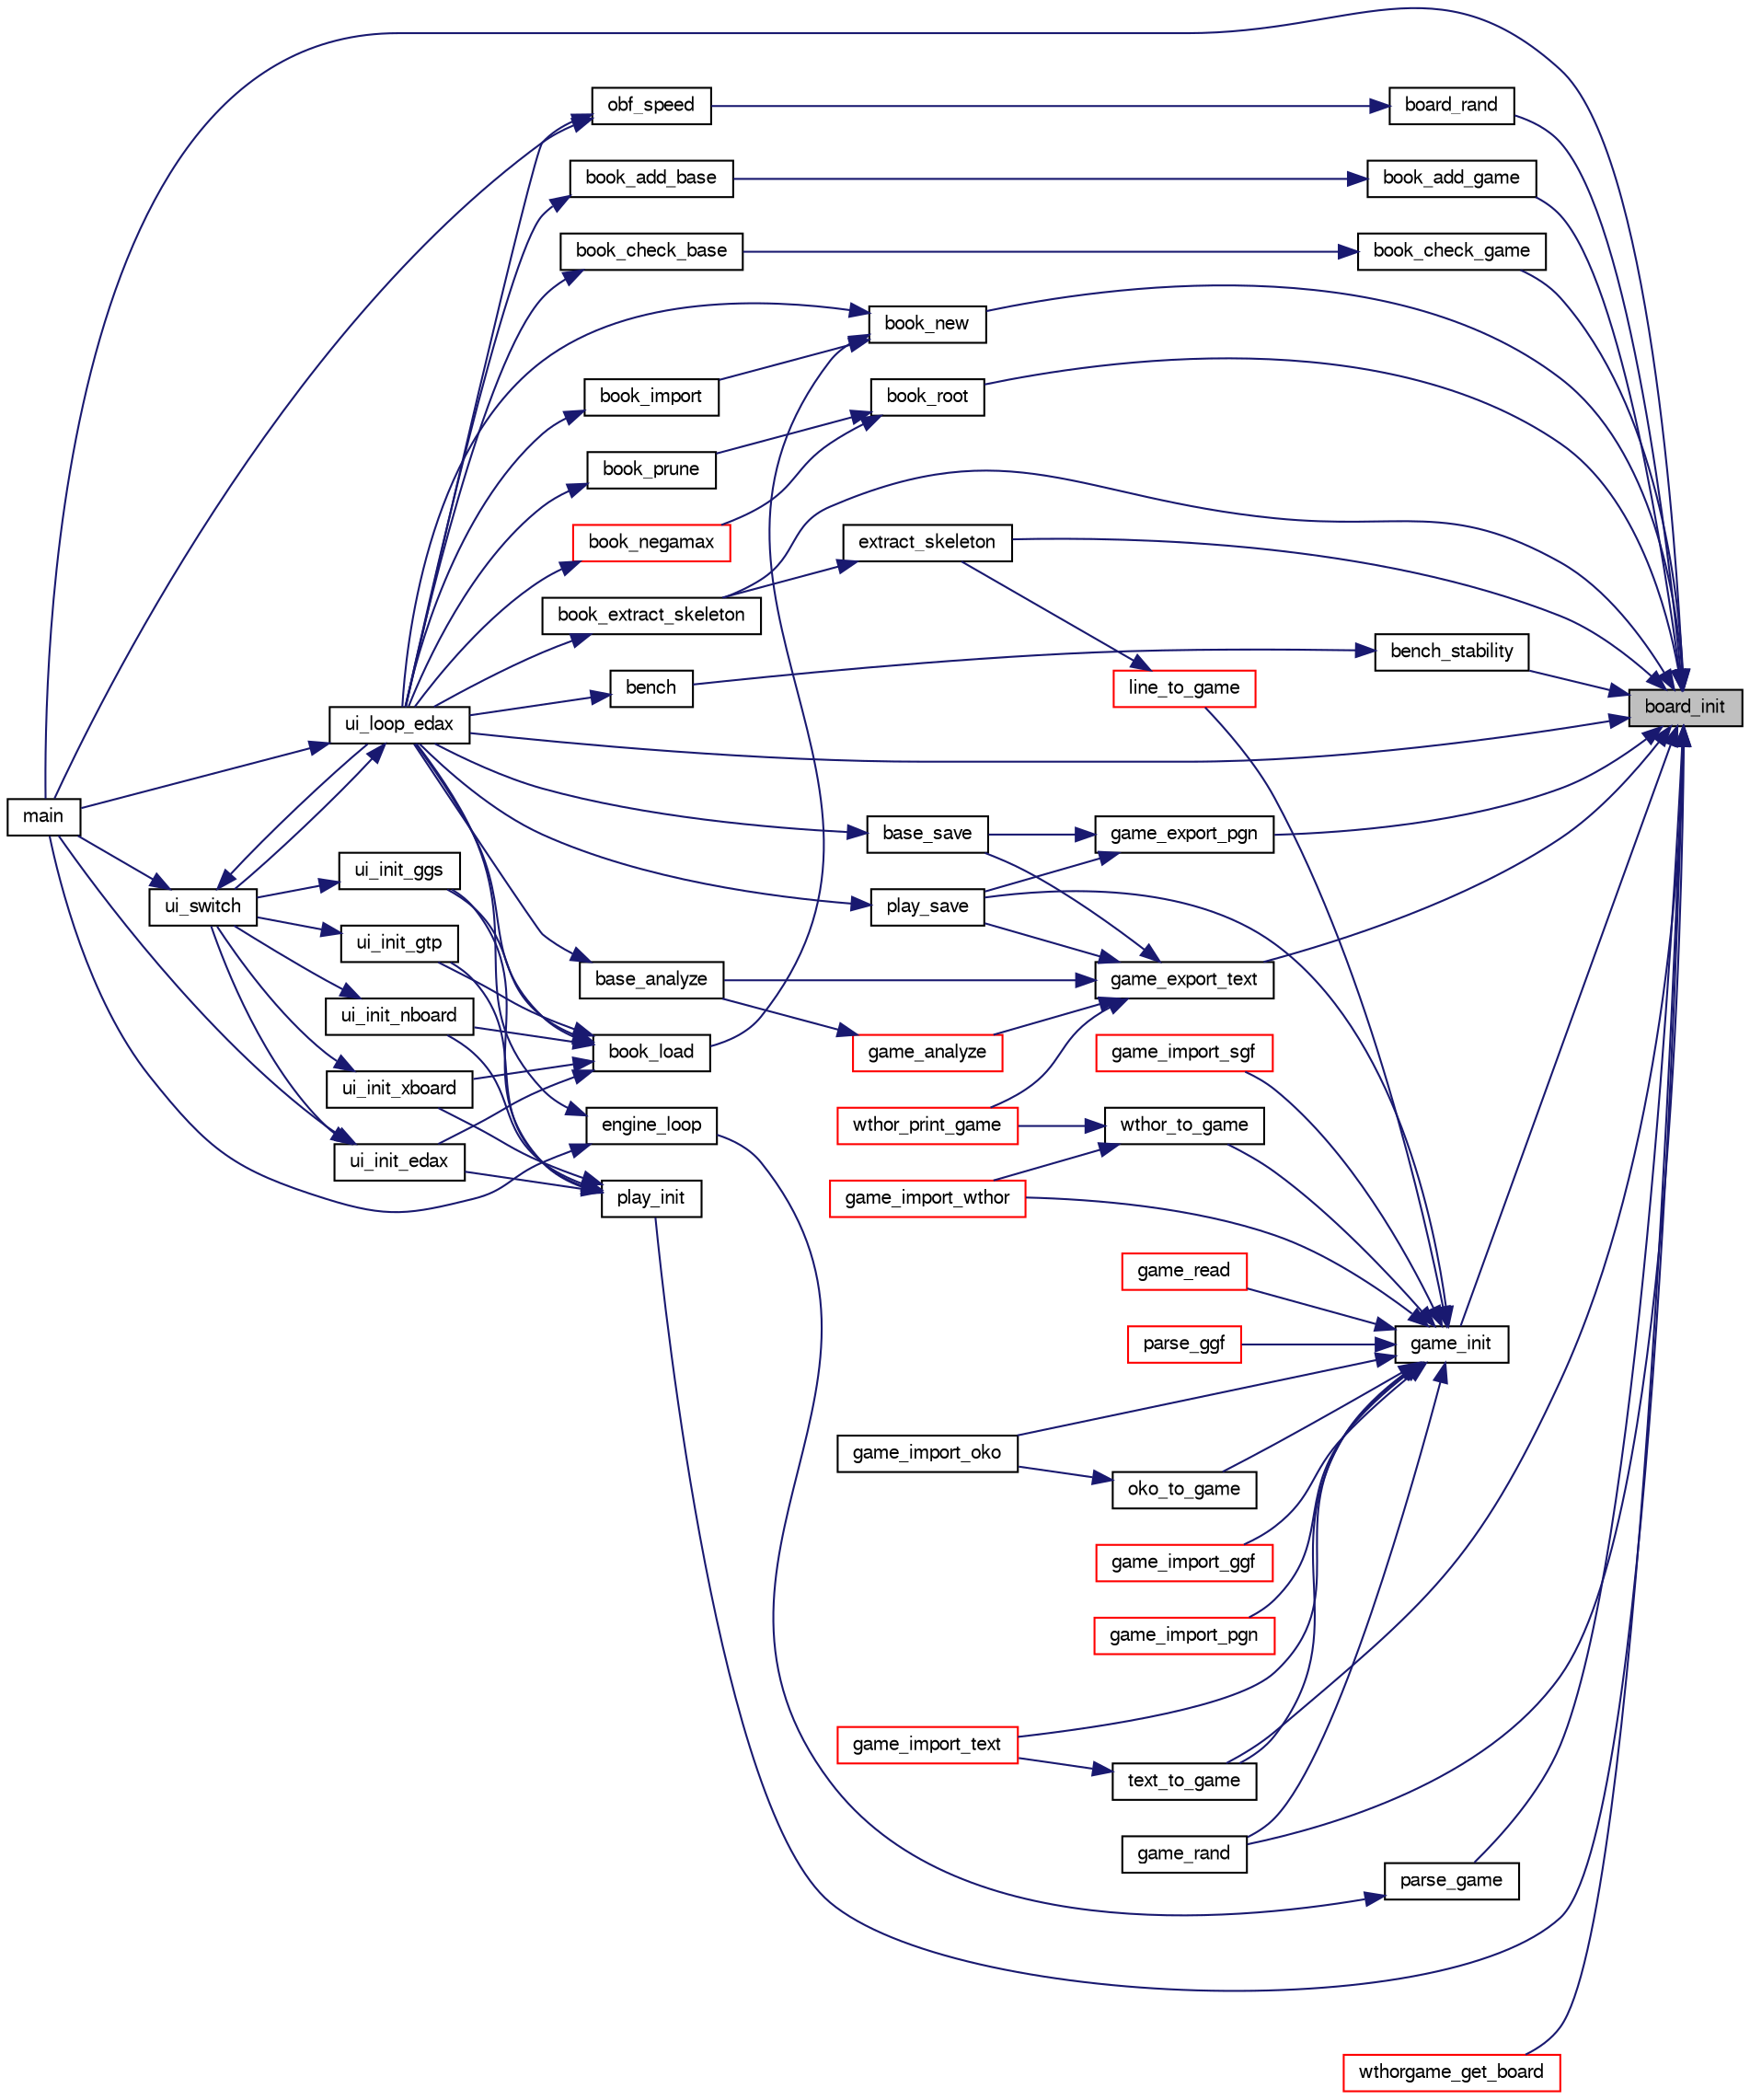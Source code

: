 digraph "board_init"
{
 // LATEX_PDF_SIZE
  bgcolor="transparent";
  edge [fontname="FreeSans",fontsize="10",labelfontname="FreeSans",labelfontsize="10"];
  node [fontname="FreeSans",fontsize="10",shape=record];
  rankdir="RL";
  Node1 [label="board_init",height=0.2,width=0.4,color="black", fillcolor="grey75", style="filled", fontcolor="black",tooltip="Set a board to the starting position."];
  Node1 -> Node2 [dir="back",color="midnightblue",fontsize="10",style="solid",fontname="FreeSans"];
  Node2 [label="bench_stability",height=0.2,width=0.4,color="black",URL="$bench_8c.html#a4e316049e6f4d7d75fc34cf94fe8a293",tooltip=" "];
  Node2 -> Node3 [dir="back",color="midnightblue",fontsize="10",style="solid",fontname="FreeSans"];
  Node3 [label="bench",height=0.2,width=0.4,color="black",URL="$bench_8c.html#a17c52ed0f7cf117ab83d29f1d6df3c50",tooltip="perform various performance tests."];
  Node3 -> Node4 [dir="back",color="midnightblue",fontsize="10",style="solid",fontname="FreeSans"];
  Node4 [label="ui_loop_edax",height=0.2,width=0.4,color="black",URL="$edax_8c.html#a2354b96c7688bae32bedb6203d672f50",tooltip="Loop event."];
  Node4 -> Node5 [dir="back",color="midnightblue",fontsize="10",style="solid",fontname="FreeSans"];
  Node5 [label="main",height=0.2,width=0.4,color="black",URL="$main_8c.html#a3c04138a5bfe5d72780bb7e82a18e627",tooltip="edax main function."];
  Node4 -> Node6 [dir="back",color="midnightblue",fontsize="10",style="solid",fontname="FreeSans"];
  Node6 [label="ui_switch",height=0.2,width=0.4,color="black",URL="$ui_8c.html#a4234d6b0fd690186ef0ec2fc2eba2d4d",tooltip="Switch between different User Interface."];
  Node6 -> Node5 [dir="back",color="midnightblue",fontsize="10",style="solid",fontname="FreeSans"];
  Node6 -> Node4 [dir="back",color="midnightblue",fontsize="10",style="solid",fontname="FreeSans"];
  Node1 -> Node7 [dir="back",color="midnightblue",fontsize="10",style="solid",fontname="FreeSans"];
  Node7 [label="board_rand",height=0.2,width=0.4,color="black",URL="$board_8c.html#add184702e051a8cfce56342c49db34f4",tooltip="Get a random board by playing random moves."];
  Node7 -> Node8 [dir="back",color="midnightblue",fontsize="10",style="solid",fontname="FreeSans"];
  Node8 [label="obf_speed",height=0.2,width=0.4,color="black",URL="$obftest_8c.html#a07fd9cdb993c22a9de285e054331e4e4",tooltip="Test edax speed by running for at least 1 minutes on problems deeper and deeper."];
  Node8 -> Node5 [dir="back",color="midnightblue",fontsize="10",style="solid",fontname="FreeSans"];
  Node8 -> Node4 [dir="back",color="midnightblue",fontsize="10",style="solid",fontname="FreeSans"];
  Node1 -> Node9 [dir="back",color="midnightblue",fontsize="10",style="solid",fontname="FreeSans"];
  Node9 [label="book_add_game",height=0.2,width=0.4,color="black",URL="$book_8c.html#aea8461bde1df7dad3d55f9589c1ed586",tooltip="Add positions from a game."];
  Node9 -> Node10 [dir="back",color="midnightblue",fontsize="10",style="solid",fontname="FreeSans"];
  Node10 [label="book_add_base",height=0.2,width=0.4,color="black",URL="$book_8c.html#af1d5717ff0e5c8adb16ec5f86197cc33",tooltip="Add positions from a game database."];
  Node10 -> Node4 [dir="back",color="midnightblue",fontsize="10",style="solid",fontname="FreeSans"];
  Node1 -> Node11 [dir="back",color="midnightblue",fontsize="10",style="solid",fontname="FreeSans"];
  Node11 [label="book_check_game",height=0.2,width=0.4,color="black",URL="$book_8c.html#a8996ed1153616ffa18e6819b88e106c9",tooltip="Check positions from a game."];
  Node11 -> Node12 [dir="back",color="midnightblue",fontsize="10",style="solid",fontname="FreeSans"];
  Node12 [label="book_check_base",height=0.2,width=0.4,color="black",URL="$book_8c.html#a1a212c1d3af5bc7a9183a3de0ab9cb90",tooltip="Check positions from a game database."];
  Node12 -> Node4 [dir="back",color="midnightblue",fontsize="10",style="solid",fontname="FreeSans"];
  Node1 -> Node13 [dir="back",color="midnightblue",fontsize="10",style="solid",fontname="FreeSans"];
  Node13 [label="book_extract_skeleton",height=0.2,width=0.4,color="black",URL="$book_8c.html#acf1637f23cf5986972b991bcad5c20d8",tooltip="Extract book draws to a game base."];
  Node13 -> Node4 [dir="back",color="midnightblue",fontsize="10",style="solid",fontname="FreeSans"];
  Node1 -> Node14 [dir="back",color="midnightblue",fontsize="10",style="solid",fontname="FreeSans"];
  Node14 [label="book_new",height=0.2,width=0.4,color="black",URL="$book_8c.html#ad5b3cab81d4692d626c6f7c6d9de87e5",tooltip="Create a new opening book."];
  Node14 -> Node15 [dir="back",color="midnightblue",fontsize="10",style="solid",fontname="FreeSans"];
  Node15 [label="book_import",height=0.2,width=0.4,color="black",URL="$book_8c.html#a4712b08434258f4d8d8808cc6ce94914",tooltip="Import an opening book."];
  Node15 -> Node4 [dir="back",color="midnightblue",fontsize="10",style="solid",fontname="FreeSans"];
  Node14 -> Node16 [dir="back",color="midnightblue",fontsize="10",style="solid",fontname="FreeSans"];
  Node16 [label="book_load",height=0.2,width=0.4,color="black",URL="$book_8c.html#ae4908276236d3d01b1368df695396207",tooltip="Load the opening book."];
  Node16 -> Node17 [dir="back",color="midnightblue",fontsize="10",style="solid",fontname="FreeSans"];
  Node17 [label="ui_init_edax",height=0.2,width=0.4,color="black",URL="$edax_8c.html#a81c315385e722ec80548a441fb48f2d1",tooltip="initialize edax protocol."];
  Node17 -> Node5 [dir="back",color="midnightblue",fontsize="10",style="solid",fontname="FreeSans"];
  Node17 -> Node6 [dir="back",color="midnightblue",fontsize="10",style="solid",fontname="FreeSans"];
  Node16 -> Node18 [dir="back",color="midnightblue",fontsize="10",style="solid",fontname="FreeSans"];
  Node18 [label="ui_init_ggs",height=0.2,width=0.4,color="black",URL="$ggs_8c.html#aca24423d5b56d3910b76408a0f9712f7",tooltip="ui_init_ggs"];
  Node18 -> Node6 [dir="back",color="midnightblue",fontsize="10",style="solid",fontname="FreeSans"];
  Node16 -> Node19 [dir="back",color="midnightblue",fontsize="10",style="solid",fontname="FreeSans"];
  Node19 [label="ui_init_gtp",height=0.2,width=0.4,color="black",URL="$gtp_8c.html#a7b42dec8ff972c87d5daee524f7e1cc1",tooltip="initialize edax protocol"];
  Node19 -> Node6 [dir="back",color="midnightblue",fontsize="10",style="solid",fontname="FreeSans"];
  Node16 -> Node20 [dir="back",color="midnightblue",fontsize="10",style="solid",fontname="FreeSans"];
  Node20 [label="ui_init_nboard",height=0.2,width=0.4,color="black",URL="$nboard_8c.html#ab5139f1429f56d5e64bdd2172193d01f",tooltip="initialize edax protocol"];
  Node20 -> Node6 [dir="back",color="midnightblue",fontsize="10",style="solid",fontname="FreeSans"];
  Node16 -> Node21 [dir="back",color="midnightblue",fontsize="10",style="solid",fontname="FreeSans"];
  Node21 [label="ui_init_xboard",height=0.2,width=0.4,color="black",URL="$ui_8h.html#a5ec1cf7d2d607dd20072ae467b3c16e4",tooltip="initialize xboard protocol."];
  Node21 -> Node6 [dir="back",color="midnightblue",fontsize="10",style="solid",fontname="FreeSans"];
  Node16 -> Node4 [dir="back",color="midnightblue",fontsize="10",style="solid",fontname="FreeSans"];
  Node14 -> Node4 [dir="back",color="midnightblue",fontsize="10",style="solid",fontname="FreeSans"];
  Node1 -> Node22 [dir="back",color="midnightblue",fontsize="10",style="solid",fontname="FreeSans"];
  Node22 [label="book_root",height=0.2,width=0.4,color="black",URL="$book_8c.html#a15fb375522cfce3cca97b01d84fab40d",tooltip="Find the initial position in the book."];
  Node22 -> Node23 [dir="back",color="midnightblue",fontsize="10",style="solid",fontname="FreeSans"];
  Node23 [label="book_negamax",height=0.2,width=0.4,color="red",URL="$book_8c.html#a70ff66707cb4b7eafd4d09668f5dcfb5",tooltip="Negamax a book."];
  Node23 -> Node4 [dir="back",color="midnightblue",fontsize="10",style="solid",fontname="FreeSans"];
  Node22 -> Node31 [dir="back",color="midnightblue",fontsize="10",style="solid",fontname="FreeSans"];
  Node31 [label="book_prune",height=0.2,width=0.4,color="black",URL="$book_8c.html#ab50384fa046cdc1e2c4b160aef84cf6a",tooltip="Prune a book."];
  Node31 -> Node4 [dir="back",color="midnightblue",fontsize="10",style="solid",fontname="FreeSans"];
  Node1 -> Node32 [dir="back",color="midnightblue",fontsize="10",style="solid",fontname="FreeSans"];
  Node32 [label="extract_skeleton",height=0.2,width=0.4,color="black",URL="$book_8c.html#a65253e739b9201531bad8dc071d24d11",tooltip="Extract book lines to a game base."];
  Node32 -> Node13 [dir="back",color="midnightblue",fontsize="10",style="solid",fontname="FreeSans"];
  Node1 -> Node33 [dir="back",color="midnightblue",fontsize="10",style="solid",fontname="FreeSans"];
  Node33 [label="game_export_pgn",height=0.2,width=0.4,color="black",URL="$game_8c.html#acf88b6a57b6b9305fce116cb0df32138",tooltip="Write a game to a pgn file."];
  Node33 -> Node34 [dir="back",color="midnightblue",fontsize="10",style="solid",fontname="FreeSans"];
  Node34 [label="base_save",height=0.2,width=0.4,color="black",URL="$base_8c.html#a290adf2a96f38b6d37874b1486027ec8",tooltip="Save a game database."];
  Node34 -> Node4 [dir="back",color="midnightblue",fontsize="10",style="solid",fontname="FreeSans"];
  Node33 -> Node35 [dir="back",color="midnightblue",fontsize="10",style="solid",fontname="FreeSans"];
  Node35 [label="play_save",height=0.2,width=0.4,color="black",URL="$play_8c.html#a6bfab22913b749330068bde2bb80afa3",tooltip="Save a played game."];
  Node35 -> Node4 [dir="back",color="midnightblue",fontsize="10",style="solid",fontname="FreeSans"];
  Node1 -> Node36 [dir="back",color="midnightblue",fontsize="10",style="solid",fontname="FreeSans"];
  Node36 [label="game_export_text",height=0.2,width=0.4,color="black",URL="$game_8c.html#a62b6bc0719281a1beb368799478f8332",tooltip="Write a game to a text file."];
  Node36 -> Node37 [dir="back",color="midnightblue",fontsize="10",style="solid",fontname="FreeSans"];
  Node37 [label="base_analyze",height=0.2,width=0.4,color="black",URL="$base_8c.html#a130adf3915feeb8dd21edd8c715c220f",tooltip="Base analysis."];
  Node37 -> Node4 [dir="back",color="midnightblue",fontsize="10",style="solid",fontname="FreeSans"];
  Node36 -> Node34 [dir="back",color="midnightblue",fontsize="10",style="solid",fontname="FreeSans"];
  Node36 -> Node38 [dir="back",color="midnightblue",fontsize="10",style="solid",fontname="FreeSans"];
  Node38 [label="game_analyze",height=0.2,width=0.4,color="red",URL="$game_8c.html#a17775ff0efa3d8592bed935dedb31a45",tooltip="Analyze an endgame."];
  Node38 -> Node37 [dir="back",color="midnightblue",fontsize="10",style="solid",fontname="FreeSans"];
  Node36 -> Node35 [dir="back",color="midnightblue",fontsize="10",style="solid",fontname="FreeSans"];
  Node36 -> Node41 [dir="back",color="midnightblue",fontsize="10",style="solid",fontname="FreeSans"];
  Node41 [label="wthor_print_game",height=0.2,width=0.4,color="red",URL="$base_8c.html#a8e5fad7957b25e222378c9704bef3593",tooltip="print a wthor game."];
  Node1 -> Node42 [dir="back",color="midnightblue",fontsize="10",style="solid",fontname="FreeSans"];
  Node42 [label="game_init",height=0.2,width=0.4,color="black",URL="$game_8c.html#a815d1396a9520784a331cebb5587e0b0",tooltip="Create an empty game."];
  Node42 -> Node43 [dir="back",color="midnightblue",fontsize="10",style="solid",fontname="FreeSans"];
  Node43 [label="game_import_ggf",height=0.2,width=0.4,color="red",URL="$game_8c.html#a33b567469d261663c400a1987235c82a",tooltip="Read a game from the Generic Game Format (ggf) file."];
  Node42 -> Node48 [dir="back",color="midnightblue",fontsize="10",style="solid",fontname="FreeSans"];
  Node48 [label="game_import_oko",height=0.2,width=0.4,color="black",URL="$game_8c.html#a33f9b30a98050e9de17b2b413bf22a4f",tooltip="Read a game from the \"allinf.oko\" file."];
  Node42 -> Node49 [dir="back",color="midnightblue",fontsize="10",style="solid",fontname="FreeSans"];
  Node49 [label="game_import_pgn",height=0.2,width=0.4,color="red",URL="$game_8c.html#a82256d2ab6c97a590ed3b345f7ab4eba",tooltip="Read a game from a pgn file."];
  Node42 -> Node50 [dir="back",color="midnightblue",fontsize="10",style="solid",fontname="FreeSans"];
  Node50 [label="game_import_sgf",height=0.2,width=0.4,color="red",URL="$game_8c.html#ab745a46ee808a59fb15ec9af5ea2ae8c",tooltip="Read a game from a sgf file."];
  Node42 -> Node51 [dir="back",color="midnightblue",fontsize="10",style="solid",fontname="FreeSans"];
  Node51 [label="game_import_text",height=0.2,width=0.4,color="red",URL="$game_8c.html#a0ac146ffe67409b05facf7a025551581",tooltip="Read a game from a text file."];
  Node42 -> Node52 [dir="back",color="midnightblue",fontsize="10",style="solid",fontname="FreeSans"];
  Node52 [label="game_import_wthor",height=0.2,width=0.4,color="red",URL="$game_8c.html#a5ae8adb215dea0a8466b96c61886c943",tooltip="Read a game from a Wthor file."];
  Node42 -> Node53 [dir="back",color="midnightblue",fontsize="10",style="solid",fontname="FreeSans"];
  Node53 [label="game_rand",height=0.2,width=0.4,color="black",URL="$game_8c.html#a5aff890e47051b09a445237ea6cd8224",tooltip="Fill a game with some random moves."];
  Node42 -> Node54 [dir="back",color="midnightblue",fontsize="10",style="solid",fontname="FreeSans"];
  Node54 [label="game_read",height=0.2,width=0.4,color="red",URL="$game_8c.html#a16ef3a06f7566aa79598096f2dc1db8a",tooltip="Read a game from a binary file."];
  Node42 -> Node55 [dir="back",color="midnightblue",fontsize="10",style="solid",fontname="FreeSans"];
  Node55 [label="line_to_game",height=0.2,width=0.4,color="red",URL="$game_8c.html#a84be59ab2d94509e75a65d020e8567cb",tooltip="Build a game from an initial position and a move sequence."];
  Node55 -> Node32 [dir="back",color="midnightblue",fontsize="10",style="solid",fontname="FreeSans"];
  Node42 -> Node56 [dir="back",color="midnightblue",fontsize="10",style="solid",fontname="FreeSans"];
  Node56 [label="oko_to_game",height=0.2,width=0.4,color="black",URL="$game_8c.html#acf981645bd9330c81a4101884b7403b1",tooltip="convert an allinf.oko game to a Game."];
  Node56 -> Node48 [dir="back",color="midnightblue",fontsize="10",style="solid",fontname="FreeSans"];
  Node42 -> Node57 [dir="back",color="midnightblue",fontsize="10",style="solid",fontname="FreeSans"];
  Node57 [label="parse_ggf",height=0.2,width=0.4,color="red",URL="$game_8c.html#aa3450bd962d2712d7d72160e5d168784",tooltip="Parse a ggf game from a string."];
  Node42 -> Node35 [dir="back",color="midnightblue",fontsize="10",style="solid",fontname="FreeSans"];
  Node42 -> Node58 [dir="back",color="midnightblue",fontsize="10",style="solid",fontname="FreeSans"];
  Node58 [label="text_to_game",height=0.2,width=0.4,color="black",URL="$game_8c.html#a8a601511577ecf968fd54ff76fa2fa87",tooltip="Convert a text (ascii) game to a Game."];
  Node58 -> Node51 [dir="back",color="midnightblue",fontsize="10",style="solid",fontname="FreeSans"];
  Node42 -> Node59 [dir="back",color="midnightblue",fontsize="10",style="solid",fontname="FreeSans"];
  Node59 [label="wthor_to_game",height=0.2,width=0.4,color="black",URL="$game_8c.html#a3163283b91548076ea2f988ddd5e493b",tooltip="convert a Wthor game to a Game."];
  Node59 -> Node52 [dir="back",color="midnightblue",fontsize="10",style="solid",fontname="FreeSans"];
  Node59 -> Node41 [dir="back",color="midnightblue",fontsize="10",style="solid",fontname="FreeSans"];
  Node1 -> Node53 [dir="back",color="midnightblue",fontsize="10",style="solid",fontname="FreeSans"];
  Node1 -> Node5 [dir="back",color="midnightblue",fontsize="10",style="solid",fontname="FreeSans"];
  Node1 -> Node60 [dir="back",color="midnightblue",fontsize="10",style="solid",fontname="FreeSans"];
  Node60 [label="parse_game",height=0.2,width=0.4,color="black",URL="$util_8c.html#afb84a77df082fe4e220b565ce9c4aec8",tooltip="Parse a sequence of moves."];
  Node60 -> Node61 [dir="back",color="midnightblue",fontsize="10",style="solid",fontname="FreeSans"];
  Node61 [label="engine_loop",height=0.2,width=0.4,color="black",URL="$cassio_8c.html#a3c5b977358cdb105de103ac2c2829f01",tooltip="Loop event."];
  Node61 -> Node5 [dir="back",color="midnightblue",fontsize="10",style="solid",fontname="FreeSans"];
  Node61 -> Node4 [dir="back",color="midnightblue",fontsize="10",style="solid",fontname="FreeSans"];
  Node1 -> Node62 [dir="back",color="midnightblue",fontsize="10",style="solid",fontname="FreeSans"];
  Node62 [label="play_init",height=0.2,width=0.4,color="black",URL="$play_8c.html#a6d31b5bcf034cd633bd2b93e634db42e",tooltip="Initialization."];
  Node62 -> Node17 [dir="back",color="midnightblue",fontsize="10",style="solid",fontname="FreeSans"];
  Node62 -> Node18 [dir="back",color="midnightblue",fontsize="10",style="solid",fontname="FreeSans"];
  Node62 -> Node19 [dir="back",color="midnightblue",fontsize="10",style="solid",fontname="FreeSans"];
  Node62 -> Node20 [dir="back",color="midnightblue",fontsize="10",style="solid",fontname="FreeSans"];
  Node62 -> Node21 [dir="back",color="midnightblue",fontsize="10",style="solid",fontname="FreeSans"];
  Node1 -> Node58 [dir="back",color="midnightblue",fontsize="10",style="solid",fontname="FreeSans"];
  Node1 -> Node4 [dir="back",color="midnightblue",fontsize="10",style="solid",fontname="FreeSans"];
  Node1 -> Node63 [dir="back",color="midnightblue",fontsize="10",style="solid",fontname="FreeSans"];
  Node63 [label="wthorgame_get_board",height=0.2,width=0.4,color="red",URL="$base_8c.html#aba6e536d7bdd74d06cd2113ba6c56f02",tooltip="Get a position from a Wthor game."];
}
